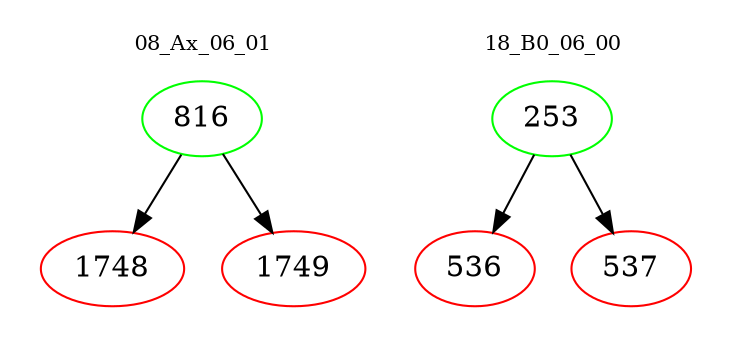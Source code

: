 digraph{
subgraph cluster_0 {
color = white
label = "08_Ax_06_01";
fontsize=10;
T0_816 [label="816", color="green"]
T0_816 -> T0_1748 [color="black"]
T0_1748 [label="1748", color="red"]
T0_816 -> T0_1749 [color="black"]
T0_1749 [label="1749", color="red"]
}
subgraph cluster_1 {
color = white
label = "18_B0_06_00";
fontsize=10;
T1_253 [label="253", color="green"]
T1_253 -> T1_536 [color="black"]
T1_536 [label="536", color="red"]
T1_253 -> T1_537 [color="black"]
T1_537 [label="537", color="red"]
}
}
